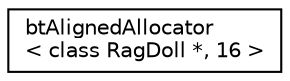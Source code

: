 digraph "Graphical Class Hierarchy"
{
  edge [fontname="Helvetica",fontsize="10",labelfontname="Helvetica",labelfontsize="10"];
  node [fontname="Helvetica",fontsize="10",shape=record];
  rankdir="LR";
  Node1 [label="btAlignedAllocator\l\< class RagDoll *, 16 \>",height=0.2,width=0.4,color="black", fillcolor="white", style="filled",URL="$classbt_aligned_allocator.html"];
}
